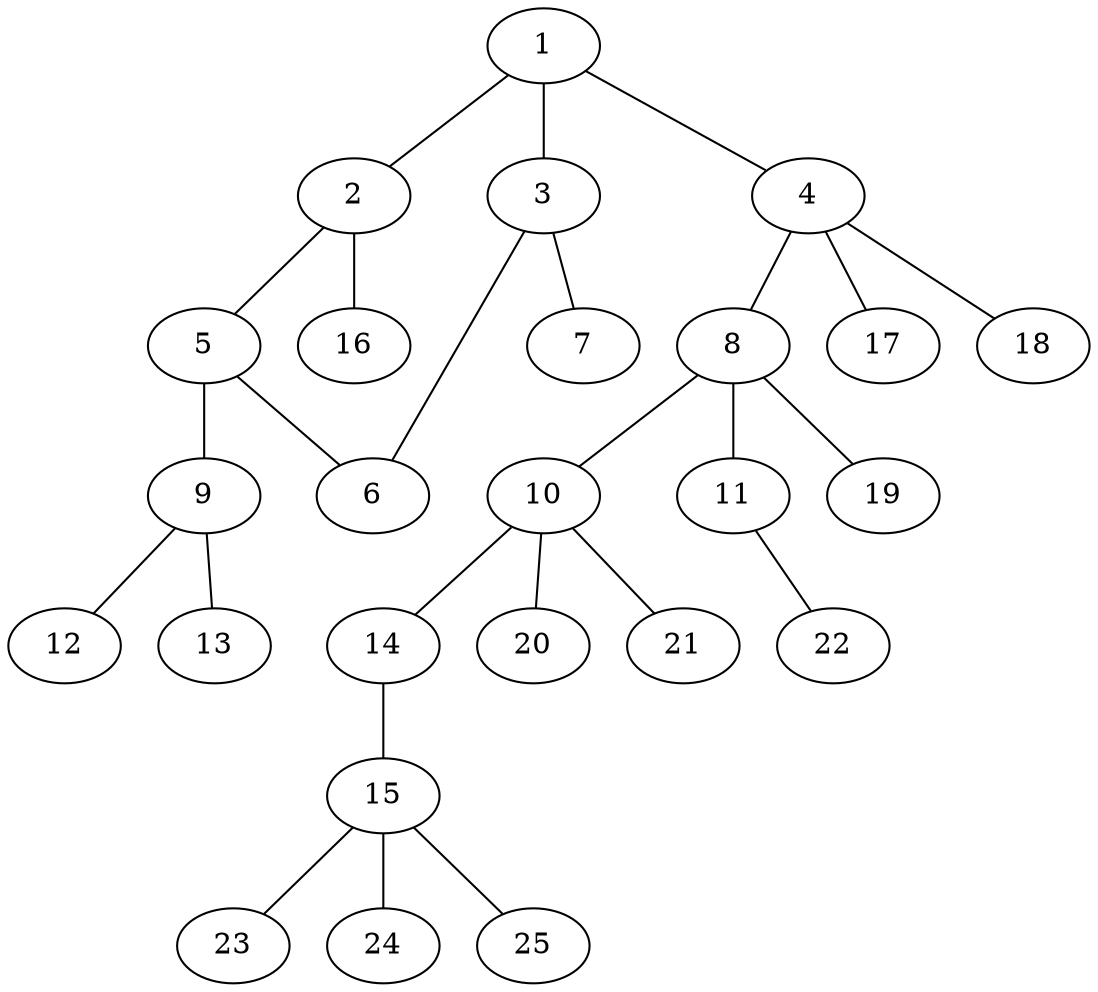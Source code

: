 graph molecule_1605 {
	1	 [chem=N];
	2	 [chem=C];
	1 -- 2	 [valence=1];
	3	 [chem=C];
	1 -- 3	 [valence=1];
	4	 [chem=C];
	1 -- 4	 [valence=1];
	5	 [chem=C];
	2 -- 5	 [valence=2];
	16	 [chem=H];
	2 -- 16	 [valence=1];
	6	 [chem=N];
	3 -- 6	 [valence=2];
	7	 [chem=Cl];
	3 -- 7	 [valence=1];
	8	 [chem=C];
	4 -- 8	 [valence=1];
	17	 [chem=H];
	4 -- 17	 [valence=1];
	18	 [chem=H];
	4 -- 18	 [valence=1];
	5 -- 6	 [valence=1];
	9	 [chem=N];
	5 -- 9	 [valence=1];
	10	 [chem=C];
	8 -- 10	 [valence=1];
	11	 [chem=O];
	8 -- 11	 [valence=1];
	19	 [chem=H];
	8 -- 19	 [valence=1];
	12	 [chem=O];
	9 -- 12	 [valence=2];
	13	 [chem=O];
	9 -- 13	 [valence=1];
	14	 [chem=O];
	10 -- 14	 [valence=1];
	20	 [chem=H];
	10 -- 20	 [valence=1];
	21	 [chem=H];
	10 -- 21	 [valence=1];
	22	 [chem=H];
	11 -- 22	 [valence=1];
	15	 [chem=C];
	14 -- 15	 [valence=1];
	23	 [chem=H];
	15 -- 23	 [valence=1];
	24	 [chem=H];
	15 -- 24	 [valence=1];
	25	 [chem=H];
	15 -- 25	 [valence=1];
}

